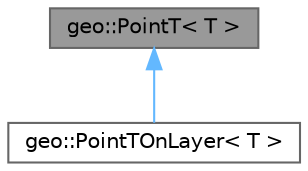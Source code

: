 digraph "geo::PointT&lt; T &gt;"
{
 // LATEX_PDF_SIZE
  bgcolor="transparent";
  edge [fontname=Helvetica,fontsize=10,labelfontname=Helvetica,labelfontsize=10];
  node [fontname=Helvetica,fontsize=10,shape=box,height=0.2,width=0.4];
  Node1 [id="Node000001",label="geo::PointT\< T \>",height=0.2,width=0.4,color="gray40", fillcolor="grey60", style="filled", fontcolor="black",tooltip="2D Point"];
  Node1 -> Node2 [id="edge1_Node000001_Node000002",dir="back",color="steelblue1",style="solid",tooltip=" "];
  Node2 [id="Node000002",label="geo::PointTOnLayer\< T \>",height=0.2,width=0.4,color="gray40", fillcolor="white", style="filled",URL="$classgeo_1_1_point_t_on_layer.html",tooltip="Point on layer."];
}
